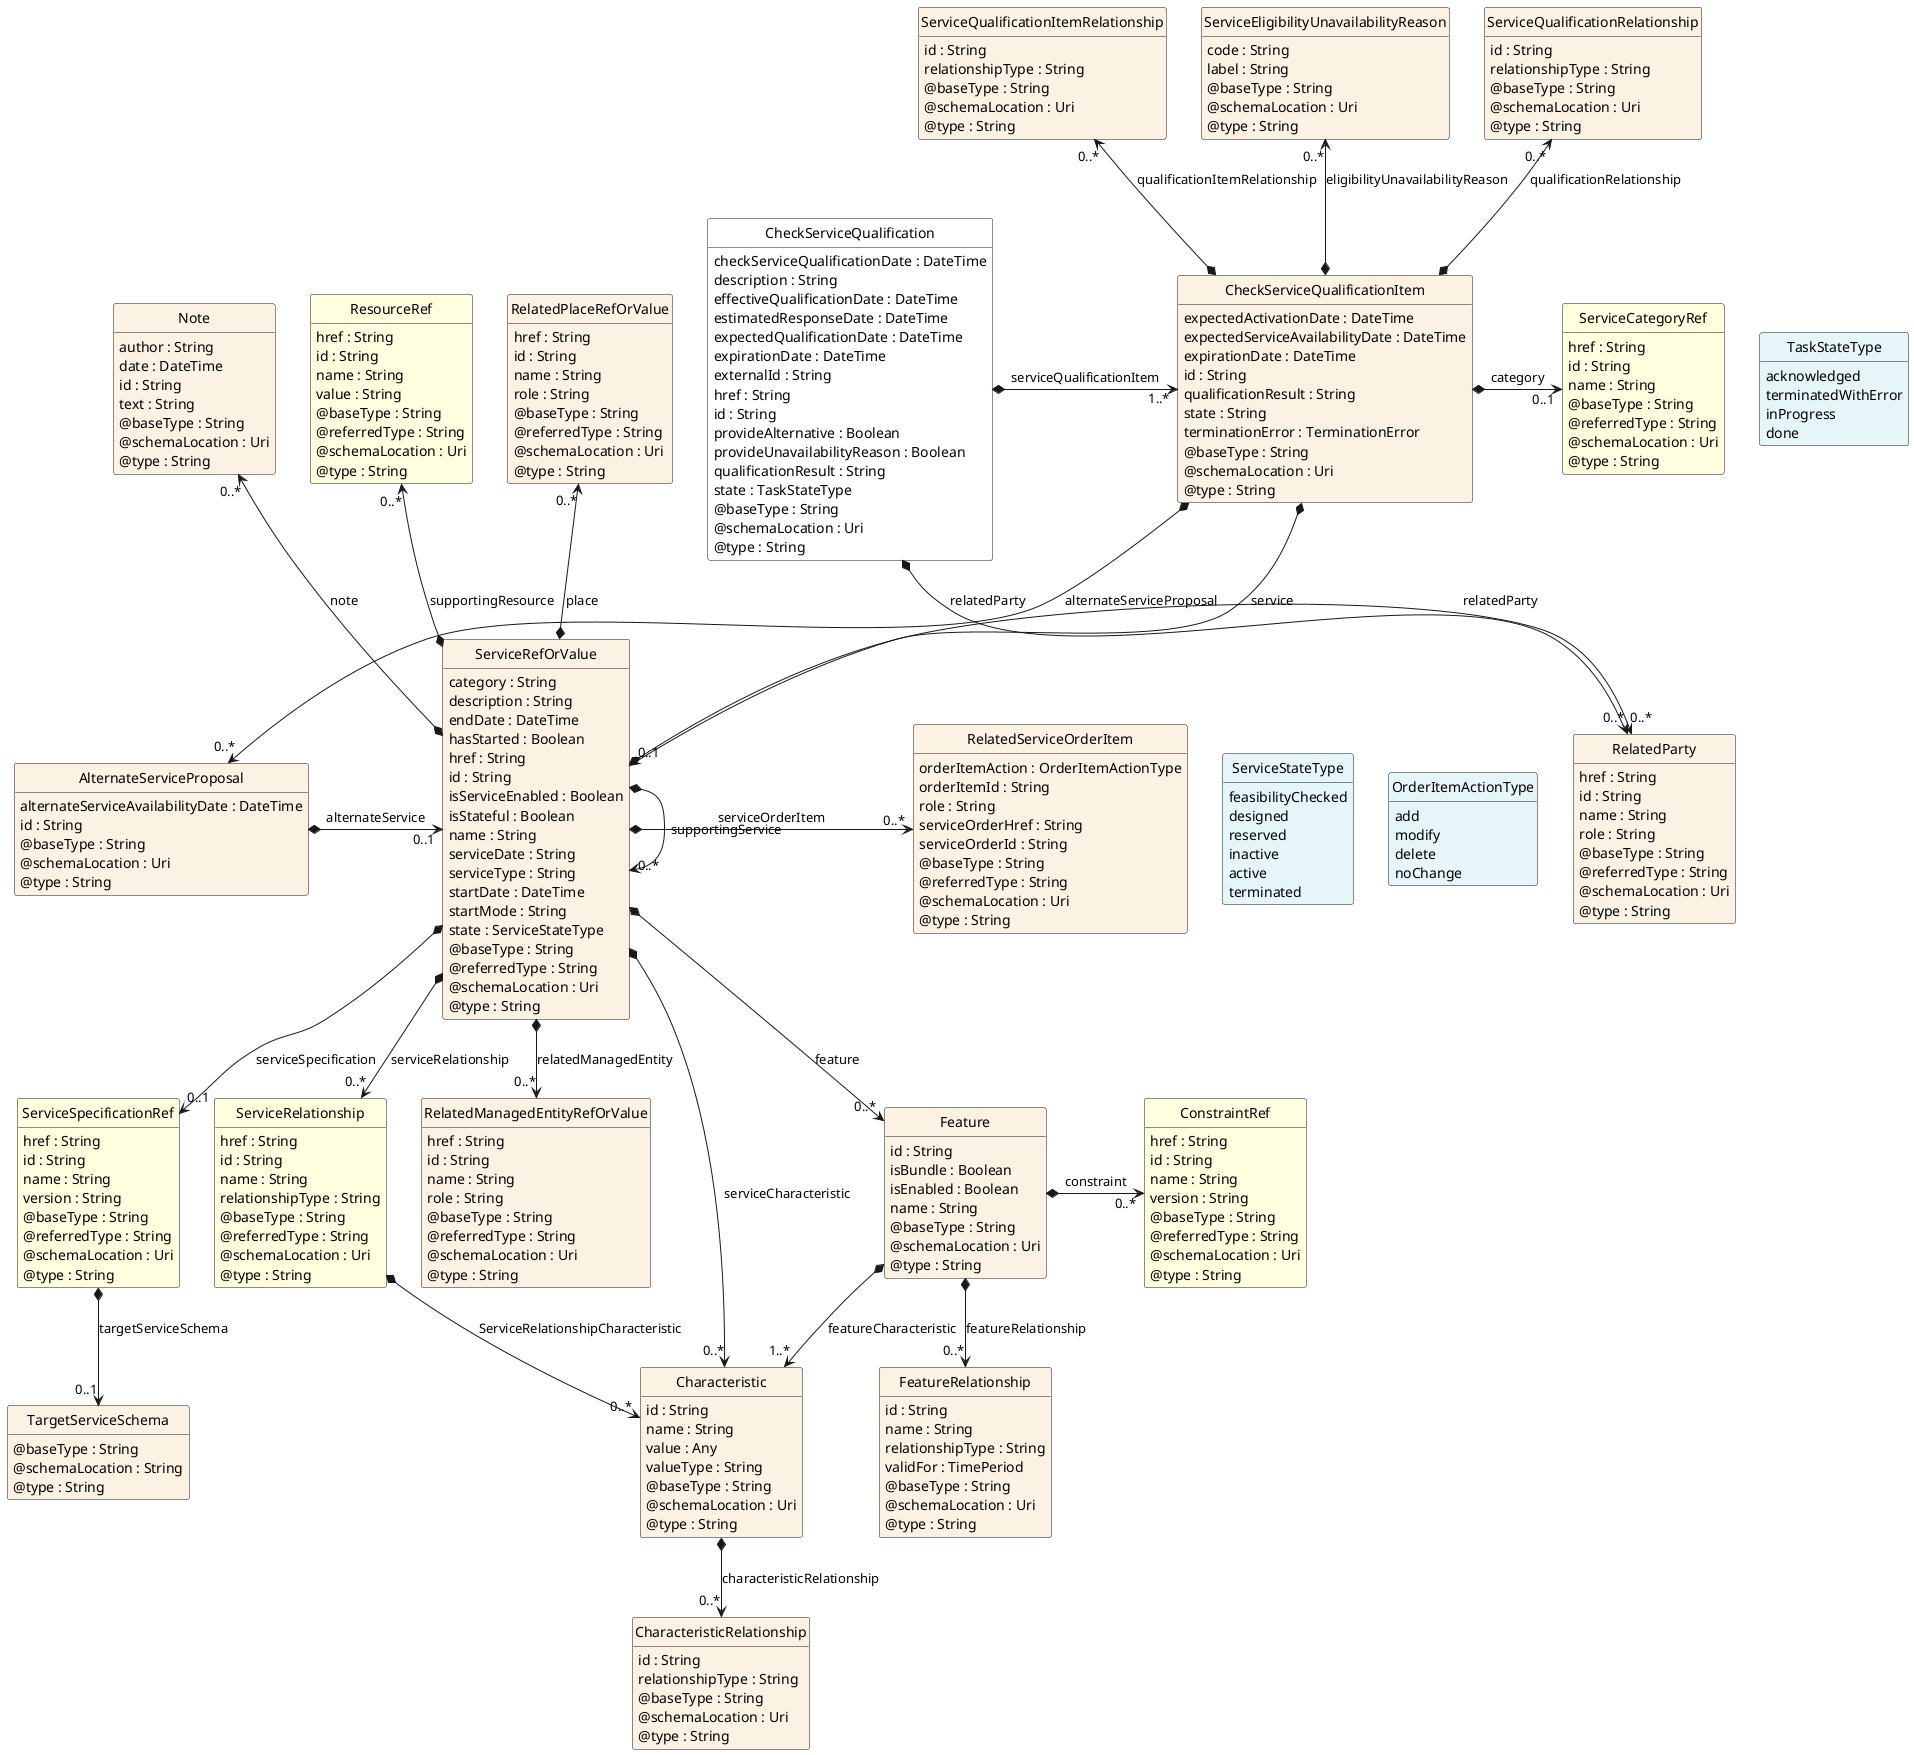 @startuml
hide circle
hide methods
hide stereotype
show <<Enumeration>> stereotype
skinparam class {
   BackgroundColor<<Enumeration>> #E6F5F7
   BackgroundColor<<Ref>> #FFFFE0
   BackgroundColor<<Pivot>> #FFFFFFF
   BackgroundColor #FCF2E3
}

class CheckServiceQualification  <<Pivot>> {
    checkServiceQualificationDate : DateTime
    description : String
    effectiveQualificationDate : DateTime
    estimatedResponseDate : DateTime
    expectedQualificationDate : DateTime
    expirationDate : DateTime
    externalId : String
    href : String
    id : String
    provideAlternative : Boolean
    provideUnavailabilityReason : Boolean
    qualificationResult : String
    state : TaskStateType
    @baseType : String
    @schemaLocation : Uri
    @type : String
}

class TaskStateType <<Enumeration>> {
    acknowledged
    terminatedWithError
    inProgress
    done
}

class RelatedParty  {
    href : String
    id : String
    name : String
    role : String
    @baseType : String
    @referredType : String
    @schemaLocation : Uri
    @type : String
}

class CheckServiceQualificationItem  {
    expectedActivationDate : DateTime
    expectedServiceAvailabilityDate : DateTime
    expirationDate : DateTime
    id : String
    qualificationResult : String
    state : String
    terminationError : TerminationError
    @baseType : String
    @schemaLocation : Uri
    @type : String
}

class ServiceQualificationItemRelationship  {
    id : String
    relationshipType : String
    @baseType : String
    @schemaLocation : Uri
    @type : String
}

class AlternateServiceProposal  {
    alternateServiceAvailabilityDate : DateTime
    id : String
    @baseType : String
    @schemaLocation : Uri
    @type : String
}

class ServiceRefOrValue  {
    category : String
    description : String
    endDate : DateTime
    hasStarted : Boolean
    href : String
    id : String
    isServiceEnabled : Boolean
    isStateful : Boolean
    name : String
    serviceDate : String
    serviceType : String
    startDate : DateTime
    startMode : String
    state : ServiceStateType
    @baseType : String
    @referredType : String
    @schemaLocation : Uri
    @type : String
}

class ServiceStateType <<Enumeration>> {
    feasibilityChecked
    designed
    reserved
    inactive
    active
    terminated
}

class Note  {
    author : String
    date : DateTime
    id : String
    text : String
    @baseType : String
    @schemaLocation : Uri
    @type : String
}

class ResourceRef  <<Ref>> {
    href : String
    id : String
    name : String
    value : String
    @baseType : String
    @referredType : String
    @schemaLocation : Uri
    @type : String
}

class RelatedServiceOrderItem  {
    orderItemAction : OrderItemActionType
    orderItemId : String
    role : String
    serviceOrderHref : String
    serviceOrderId : String
    @baseType : String
    @referredType : String
    @schemaLocation : Uri
    @type : String
}

class OrderItemActionType <<Enumeration>> {
    add
    modify
    delete
    noChange
}

class ServiceRelationship  <<Ref>> {
    href : String
    id : String
    name : String
    relationshipType : String
    @baseType : String
    @referredType : String
    @schemaLocation : Uri
    @type : String
}

class Characteristic  {
    id : String
    name : String
    value : Any
    valueType : String
    @baseType : String
    @schemaLocation : Uri
    @type : String
}

class CharacteristicRelationship  {
    id : String
    relationshipType : String
    @baseType : String
    @schemaLocation : Uri
    @type : String
}

class Feature  {
    id : String
    isBundle : Boolean
    isEnabled : Boolean
    name : String
    @baseType : String
    @schemaLocation : Uri
    @type : String
}

class ConstraintRef  <<Ref>> {
    href : String
    id : String
    name : String
    version : String
    @baseType : String
    @referredType : String
    @schemaLocation : Uri
    @type : String
}

class FeatureRelationship  {
    id : String
    name : String
    relationshipType : String
    validFor : TimePeriod
    @baseType : String
    @schemaLocation : Uri
    @type : String
}

class RelatedManagedEntityRefOrValue  {
    href : String
    id : String
    name : String
    role : String
    @baseType : String
    @referredType : String
    @schemaLocation : Uri
    @type : String
}

class RelatedPlaceRefOrValue  {
    href : String
    id : String
    name : String
    role : String
    @baseType : String
    @referredType : String
    @schemaLocation : Uri
    @type : String
}

class ServiceSpecificationRef  <<Ref>> {
    href : String
    id : String
    name : String
    version : String
    @baseType : String
    @referredType : String
    @schemaLocation : Uri
    @type : String
}

class TargetServiceSchema  {
    @baseType : String
    @schemaLocation : String
    @type : String
}

class ServiceEligibilityUnavailabilityReason  {
    code : String
    label : String
    @baseType : String
    @schemaLocation : Uri
    @type : String
}

class ServiceQualificationRelationship  {
    id : String
    relationshipType : String
    @baseType : String
    @schemaLocation : Uri
    @type : String
}

class ServiceCategoryRef  <<Ref>> {
    href : String
    id : String
    name : String
    @baseType : String
    @referredType : String
    @schemaLocation : Uri
    @type : String
}

CheckServiceQualification *-right-> "1..*" CheckServiceQualificationItem : serviceQualificationItem

TaskStateType <-left[hidden]- CheckServiceQualification

CheckServiceQualification *-->  "0..*" RelatedParty : relatedParty

RelatedParty "0..*" <-left-* ServiceRefOrValue : relatedParty

CheckServiceQualificationItem *-->  "0..1" ServiceRefOrValue : service

CheckServiceQualificationItem *-->  "0..*" AlternateServiceProposal : alternateServiceProposal

ServiceRefOrValue <-left[hidden]- AlternateServiceProposal

ServiceRefOrValue *-right-> "0..*" ServiceRefOrValue : supportingService

ServiceRefOrValue *-right-> "0..*" RelatedServiceOrderItem : serviceOrderItem

RelatedServiceOrderItem -right[hidden]-> ServiceStateType

ServiceRefOrValue *-->  "0..*" Characteristic : serviceCharacteristic

ServiceRefOrValue *-->  "0..*" ServiceRelationship : serviceRelationship

ServiceRefOrValue *-->  "0..*" Feature : feature

AlternateServiceProposal *-->  "0..1" ServiceRefOrValue : alternateService

ServiceRelationship *-right-> "0..*" Characteristic : ServiceRelationshipCharacteristic

Feature *-->  "1..*" Characteristic : featureCharacteristic

Note "0..*" <--* ServiceRefOrValue : note

RelatedPlaceRefOrValue "0..*" <--* ServiceRefOrValue : place

ResourceRef "0..*" <--* ServiceRefOrValue : supportingResource

ServiceRefOrValue *-->  "0..*" RelatedManagedEntityRefOrValue : relatedManagedEntity

RelatedManagedEntityRefOrValue -right[hidden]-> ServiceRelationship

ServiceRefOrValue *-->  "0..1" ServiceSpecificationRef : serviceSpecification

ServiceSpecificationRef -right[hidden]-> RelatedManagedEntityRefOrValue

CheckServiceQualificationItem *-right-> "0..1" ServiceCategoryRef : category

ServiceQualificationRelationship "0..*" <--* CheckServiceQualificationItem : qualificationRelationship

ServiceQualificationItemRelationship "0..*" <--* CheckServiceQualificationItem : qualificationItemRelationship

ServiceEligibilityUnavailabilityReason "0..*" <--* CheckServiceQualificationItem : eligibilityUnavailabilityReason

Feature *-right-> "0..*" ConstraintRef : constraint

Feature *-->  "0..*" FeatureRelationship : featureRelationship

Characteristic *-->  "0..*" CharacteristicRelationship : characteristicRelationship

ServiceSpecificationRef *-->  "0..1" TargetServiceSchema : targetServiceSchema

ServiceStateType -right[hidden]-> OrderItemActionType

@enduml